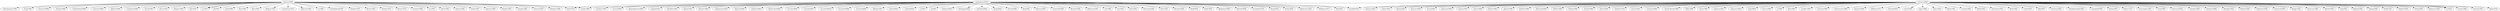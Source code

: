 digraph literature {
chusuei1999 -> "Smith1987";
chusuei1999 -> "Spector1994";
chusuei1999 -> "Bunker1994";
chusuei1999 -> "Sample1980";
chusuei1999 -> "Tomson1978";
chusuei1999 -> "Sheehan1980";
chusuei1999 -> "Ebrahimpour1991";
chusuei1999 -> "Song1996";
chusuei1999 -> "Chusuei1999b";
chusuei1999 -> "Nooney1998";
chusuei1999 -> "VanStipdonk1996";
chusuei1999 -> "Chusuei1999c";
chusuei1999 -> "Abbona1996";
chusuei1999 -> "Goodman1996";
chusuei1999 -> "Street1997";
chusuei1999 -> "Davis1978";
chusuei1999 -> "Wagner1980";
chusuei1999 -> "Rao1979";
chusuei1999 -> "Lu1991";
chusuei1999 -> "Oh1997";
chusuei1999 -> "Seah1979";
chusuei1999 -> "Seah1989";
chusuei1999 -> "Barr1995";
chusuei1999 -> "Barr1994";
chusuei1999 -> "Wagner1979";
chusuei1999 -> "Landis1984";
chusuei1999 -> "Czanderna1975";
chusuei1999 -> "Behrisch1981";
chusuei1999 -> "Lu1998";
chusuei1999 -> "VanStipdonk1997";
chusuei1999 -> "English1997";
chusuei1999 -> "Brown1962";
chusuei1999 -> "Boskey1976";
chusuei1999 -> "Brown1979";
chusuei1999 -> "Graham1996";
chusuei1999 -> "Liu1997";
chusuei1999 -> "Nývlt1995";
chusuei1999 -> "Lu1991";
chusuei1999 -> "Stumm1992";
viornery2002 -> "Steinemann1998";
viornery2002 -> "Kasemo1986";
viornery2002 -> "Williams1977";
viornery2002 -> "Geesink1987";
viornery2002 -> "Groot1987";
viornery2002 -> "Ogiso1998";
viornery2002 -> "Golec1992";
viornery2002 -> "Dhert1991";
viornery2002 -> "Combe1999";
viornery2002 -> "Radin1992";
viornery2002 -> "Ducheyne1993";
viornery2002 -> "Klein1994";
viornery2002 -> "Cotell1993";
viornery2002 -> "Dijk1995";
viornery2002 -> "Piveteau2000";
viornery2002 -> "Shirkhanzadeh1994";
viornery2002 -> "Campbell1996";
viornery2002 -> "Péchy1995";
viornery2002 -> "Meyer1973";
viornery2002 -> "Frauchiger1999";
viornery2002 -> "Unal1999";
viornery2002 -> "Viornery2002b";
viornery2002 -> "Quimby1968";
viornery2002 -> "Quimby1968b";
viornery2002 -> "Haegele1982";
viornery2002 -> "Kokubo1990";
viornery2002 -> "Scofield1976";
viornery2002 -> "Sabbatini1996";
viornery2002 -> "Franzreb1995";
viornery2002 -> "Briggs1992";
viornery2002 -> "Aronsson1996";
viornery2002 -> "Bertóti1995";
viornery2002 -> "Ong1995";
viornery2002 -> "Kilpadi1998";
viornery2002 -> "Zhang1998";
viornery2002 -> "Sodhi1991";
viornery2002 -> "Olefjord1993";
viornery2002 -> "Sittig1999";
viornery2002 -> "Beamson1992";
viornery2002 -> "Lu2000";
viornery2002 -> "Carley1990";
viornery2002 -> "Azoulay1997";
viornery2002 -> "Sham1979";
viornery2002 -> "Hanawa2001";
viornery2002 -> "Healy1992";
viornery2002 -> "Meng1994";
viornery2002 -> "Browne1996";
viornery2002 -> "Favia2000";
viornery2002 -> "Johnston1996";
viornery2002 -> "Ameen1993";
viornery2002 -> "Nanci1998";
viornery2002 -> "Ratner1983";
viornery2002 -> "Ameen1996";
viornery2002 -> "Haddow1996";
viornery2002 -> "Morstein2000";
viornery2002 -> "Weber1998";
viornery2002 -> "Takeda1999";
viornery2002 -> "Gawalt1999";
viornery2002 -> "Textor2000";
viornery2002 -> "Nefedov1974";
viornery2002 -> "Davies2001";
viornery2002 -> "Viornery2000";
viornery2002 -> "Amrah-Bouali1994";
viornery2002 -> "Midy1998";
viornery2002 -> "Soten1999";
viornery2002 -> "Hanawa1991";
viornery2002 -> "Hanawa1991b";
viornery2002 -> "Landis1984";
viornery2002 -> "Ong1995b";
viornery2002 -> "Ferraz1999";
viornery2002 -> "Li1998";
viornery2002 -> "Wen1998";
viornery2002 -> "Leadley1997";
viornery2002 -> "Chusuei1999";
viornery2002 -> "Lu2000";spampinato2010 -> "Maskus1996";
spampinato2010 -> "Figgemeier2003";
spampinato2010 -> "Miyachi2009";
spampinato2010 -> "Auditore2003";
spampinato2010 -> "Battocchio2006";
spampinato2010 -> "Tuccitto2008";
spampinato2010 -> "Tuccitto2007";
spampinato2010 -> "Tuccitto2007b";
spampinato2010 -> "Tuccitto2008b";
spampinato2010 -> "Tuccitto2009";
spampinato2010 -> "ORegan1991";
spampinato2010 -> "Grätzel2001";
spampinato2010 -> "Grätzel2003";
spampinato2010 -> "Li2007";
spampinato2010 -> "Ju2005";
spampinato2010 -> "Holman2003";
spampinato2010 -> "Rotzinger2004";
spampinato2010 -> "Vittadini2000";
spampinato2010 -> "Huga2006";
spampinato2010 -> "Terada2008";
spampinato2010 -> "Bae2006";
spampinato2010 -> "Morisue2007";
spampinato2010 -> "Trammell1999";
spampinato2010 -> "Brzoska1994";
spampinato2010 -> "Silberzan1991";
spampinato2010 -> "Lee1988";
spampinato2010 -> "Cao1992";
spampinato2010 -> "Katz1994";
spampinato2010 -> "Putvinski1990";
spampinato2010 -> "Katz1993";
spampinato2010 -> "Brzoska1992";
spampinato2010 -> "Kohli2000";
spampinato2010 -> "Kohli1999";
spampinato2010 -> "Bakiamoh1999";
spampinato2010 -> "Morotti2008";
spampinato2010 -> "Kroehnke1976";
spampinato2010 -> "Wang2005";
spampinato2010 -> "Krebs2006";
spampinato2010 -> "Rabinovitz1963";
spampinato2010 -> "McKenna1977";
spampinato2010 -> "Kim2001";
spampinato2010 -> "Gardner1995";
spampinato2010 -> "Torrisi2008";
spampinato2010 -> "Scofield1976";
spampinato2010 -> "Seah1979";
spampinato2010 -> "Benninghoven1994";
spampinato2010 -> "Leggett2001";
spampinato2010 -> "Moulder1992";
spampinato2010 -> "Keane1991";}
